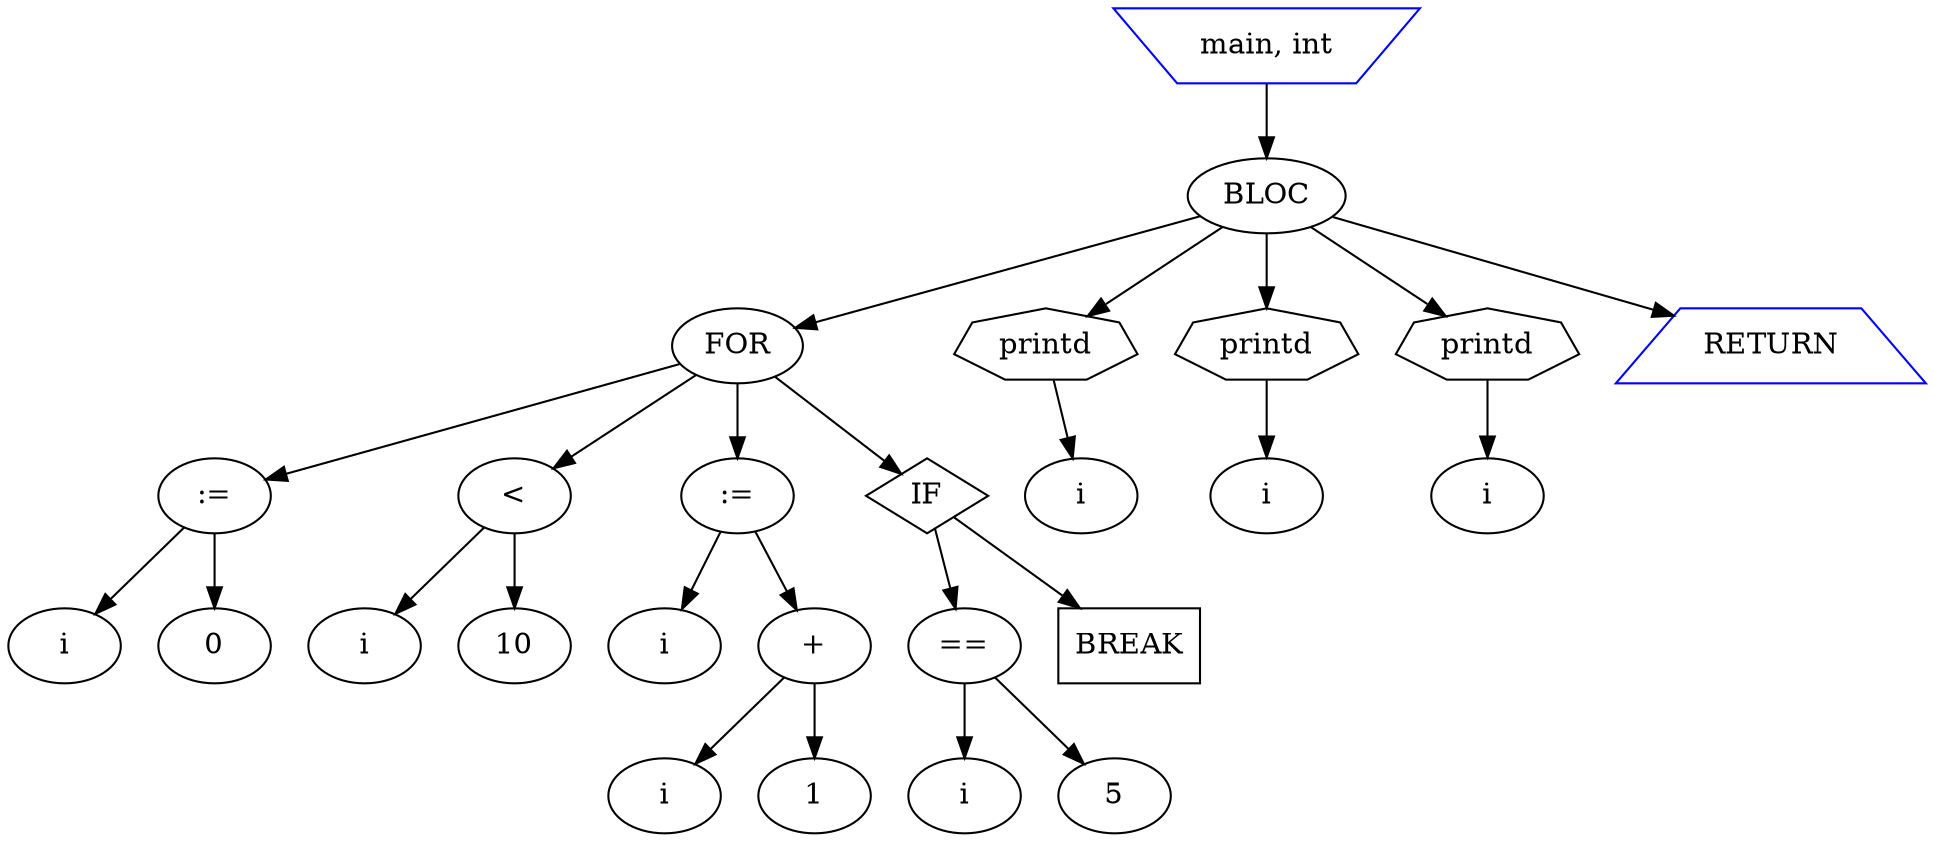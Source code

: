 digraph G {
node_0 [label="main, int"shape=invtrapezium color=blue];
node_0 -> node_1;
node_1 [label="BLOC"];
node_1 -> node_2;
node_2 [label="FOR"];
node_2 -> node_3;
node_3 [label=":="];
node_3 -> node_4;
node_4 [label="i"];
node_3 -> node_5;
node_5 [label="0"];
node_2 -> node_6;
node_6 [label="<"];
node_6 -> node_7;
node_7 [label="i"];
node_6 -> node_8;
node_8 [label="10"];
node_2 -> node_9;
node_9 [label=":="];
node_9 -> node_10;
node_10 [label="i"];
node_9 -> node_11;
node_11 [label="+"];
node_11 -> node_12;
node_12 [label="i"];
node_11 -> node_13;
node_13 [label="1"];
node_2 -> node_14;
node_14 [label="IF"shape=diamond];
node_14 -> node_15;
node_15 [label="=="];
node_15 -> node_16;
node_16 [label="i"];
node_15 -> node_17;
node_17 [label="5"];
node_14 -> node_18;
node_18 [label="BREAK"shape=box];
node_1 -> node_19;
node_19 [label="printd"shape=septagon];
node_19 -> node_20;
node_20 [label="i"];
node_1 -> node_21;
node_21 [label="printd"shape=septagon];
node_21 -> node_22;
node_22 [label="i"];
node_1 -> node_23;
node_23 [label="printd"shape=septagon];
node_23 -> node_24;
node_24 [label="i"];
node_1 -> node_25;
node_25 [label="RETURN"shape=trapezium color=blue];
}